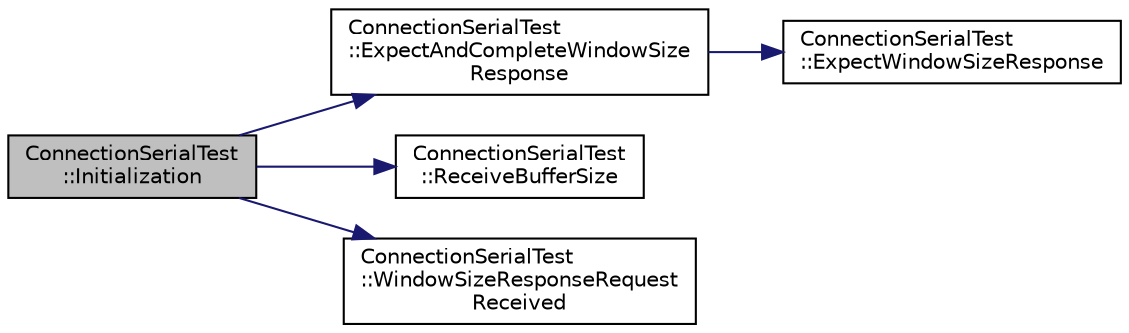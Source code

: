 digraph "ConnectionSerialTest::Initialization"
{
 // INTERACTIVE_SVG=YES
  edge [fontname="Helvetica",fontsize="10",labelfontname="Helvetica",labelfontsize="10"];
  node [fontname="Helvetica",fontsize="10",shape=record];
  rankdir="LR";
  Node66 [label="ConnectionSerialTest\l::Initialization",height=0.2,width=0.4,color="black", fillcolor="grey75", style="filled", fontcolor="black"];
  Node66 -> Node67 [color="midnightblue",fontsize="10",style="solid",fontname="Helvetica"];
  Node67 [label="ConnectionSerialTest\l::ExpectAndCompleteWindowSize\lResponse",height=0.2,width=0.4,color="black", fillcolor="white", style="filled",URL="$d9/d48/class_connection_serial_test.html#a08926cd02149aa43b0a9c0beb70ef6de"];
  Node67 -> Node68 [color="midnightblue",fontsize="10",style="solid",fontname="Helvetica"];
  Node68 [label="ConnectionSerialTest\l::ExpectWindowSizeResponse",height=0.2,width=0.4,color="black", fillcolor="white", style="filled",URL="$d9/d48/class_connection_serial_test.html#a66599c9369080f06bda1b41bdfb8e06c"];
  Node66 -> Node69 [color="midnightblue",fontsize="10",style="solid",fontname="Helvetica"];
  Node69 [label="ConnectionSerialTest\l::ReceiveBufferSize",height=0.2,width=0.4,color="black", fillcolor="white", style="filled",URL="$d9/d48/class_connection_serial_test.html#adb1f1be11455b8f0888c3aefee767744"];
  Node66 -> Node70 [color="midnightblue",fontsize="10",style="solid",fontname="Helvetica"];
  Node70 [label="ConnectionSerialTest\l::WindowSizeResponseRequest\lReceived",height=0.2,width=0.4,color="black", fillcolor="white", style="filled",URL="$d9/d48/class_connection_serial_test.html#a265d43542891b28009be9d6d96140193"];
}
